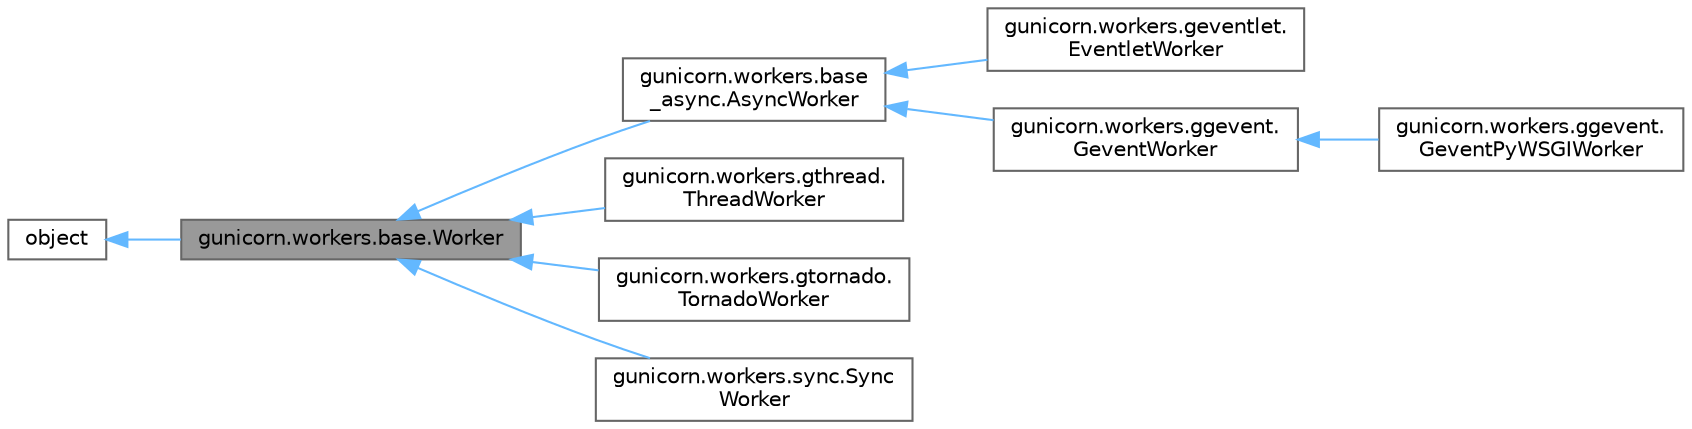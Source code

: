 digraph "gunicorn.workers.base.Worker"
{
 // LATEX_PDF_SIZE
  bgcolor="transparent";
  edge [fontname=Helvetica,fontsize=10,labelfontname=Helvetica,labelfontsize=10];
  node [fontname=Helvetica,fontsize=10,shape=box,height=0.2,width=0.4];
  rankdir="LR";
  Node1 [id="Node000001",label="gunicorn.workers.base.Worker",height=0.2,width=0.4,color="gray40", fillcolor="grey60", style="filled", fontcolor="black",tooltip=" "];
  Node2 -> Node1 [id="edge1_Node000001_Node000002",dir="back",color="steelblue1",style="solid",tooltip=" "];
  Node2 [id="Node000002",label="object",height=0.2,width=0.4,color="gray40", fillcolor="white", style="filled",tooltip=" "];
  Node1 -> Node3 [id="edge2_Node000001_Node000003",dir="back",color="steelblue1",style="solid",tooltip=" "];
  Node3 [id="Node000003",label="gunicorn.workers.base\l_async.AsyncWorker",height=0.2,width=0.4,color="gray40", fillcolor="white", style="filled",URL="$classgunicorn_1_1workers_1_1base__async_1_1_async_worker.html",tooltip=" "];
  Node3 -> Node4 [id="edge3_Node000003_Node000004",dir="back",color="steelblue1",style="solid",tooltip=" "];
  Node4 [id="Node000004",label="gunicorn.workers.geventlet.\lEventletWorker",height=0.2,width=0.4,color="gray40", fillcolor="white", style="filled",URL="$classgunicorn_1_1workers_1_1geventlet_1_1_eventlet_worker.html",tooltip=" "];
  Node3 -> Node5 [id="edge4_Node000003_Node000005",dir="back",color="steelblue1",style="solid",tooltip=" "];
  Node5 [id="Node000005",label="gunicorn.workers.ggevent.\lGeventWorker",height=0.2,width=0.4,color="gray40", fillcolor="white", style="filled",URL="$classgunicorn_1_1workers_1_1ggevent_1_1_gevent_worker.html",tooltip=" "];
  Node5 -> Node6 [id="edge5_Node000005_Node000006",dir="back",color="steelblue1",style="solid",tooltip=" "];
  Node6 [id="Node000006",label="gunicorn.workers.ggevent.\lGeventPyWSGIWorker",height=0.2,width=0.4,color="gray40", fillcolor="white", style="filled",URL="$classgunicorn_1_1workers_1_1ggevent_1_1_gevent_py_w_s_g_i_worker.html",tooltip=" "];
  Node1 -> Node7 [id="edge6_Node000001_Node000007",dir="back",color="steelblue1",style="solid",tooltip=" "];
  Node7 [id="Node000007",label="gunicorn.workers.gthread.\lThreadWorker",height=0.2,width=0.4,color="gray40", fillcolor="white", style="filled",URL="$classgunicorn_1_1workers_1_1gthread_1_1_thread_worker.html",tooltip=" "];
  Node1 -> Node8 [id="edge7_Node000001_Node000008",dir="back",color="steelblue1",style="solid",tooltip=" "];
  Node8 [id="Node000008",label="gunicorn.workers.gtornado.\lTornadoWorker",height=0.2,width=0.4,color="gray40", fillcolor="white", style="filled",URL="$classgunicorn_1_1workers_1_1gtornado_1_1_tornado_worker.html",tooltip=" "];
  Node1 -> Node9 [id="edge8_Node000001_Node000009",dir="back",color="steelblue1",style="solid",tooltip=" "];
  Node9 [id="Node000009",label="gunicorn.workers.sync.Sync\lWorker",height=0.2,width=0.4,color="gray40", fillcolor="white", style="filled",URL="$classgunicorn_1_1workers_1_1sync_1_1_sync_worker.html",tooltip=" "];
}
